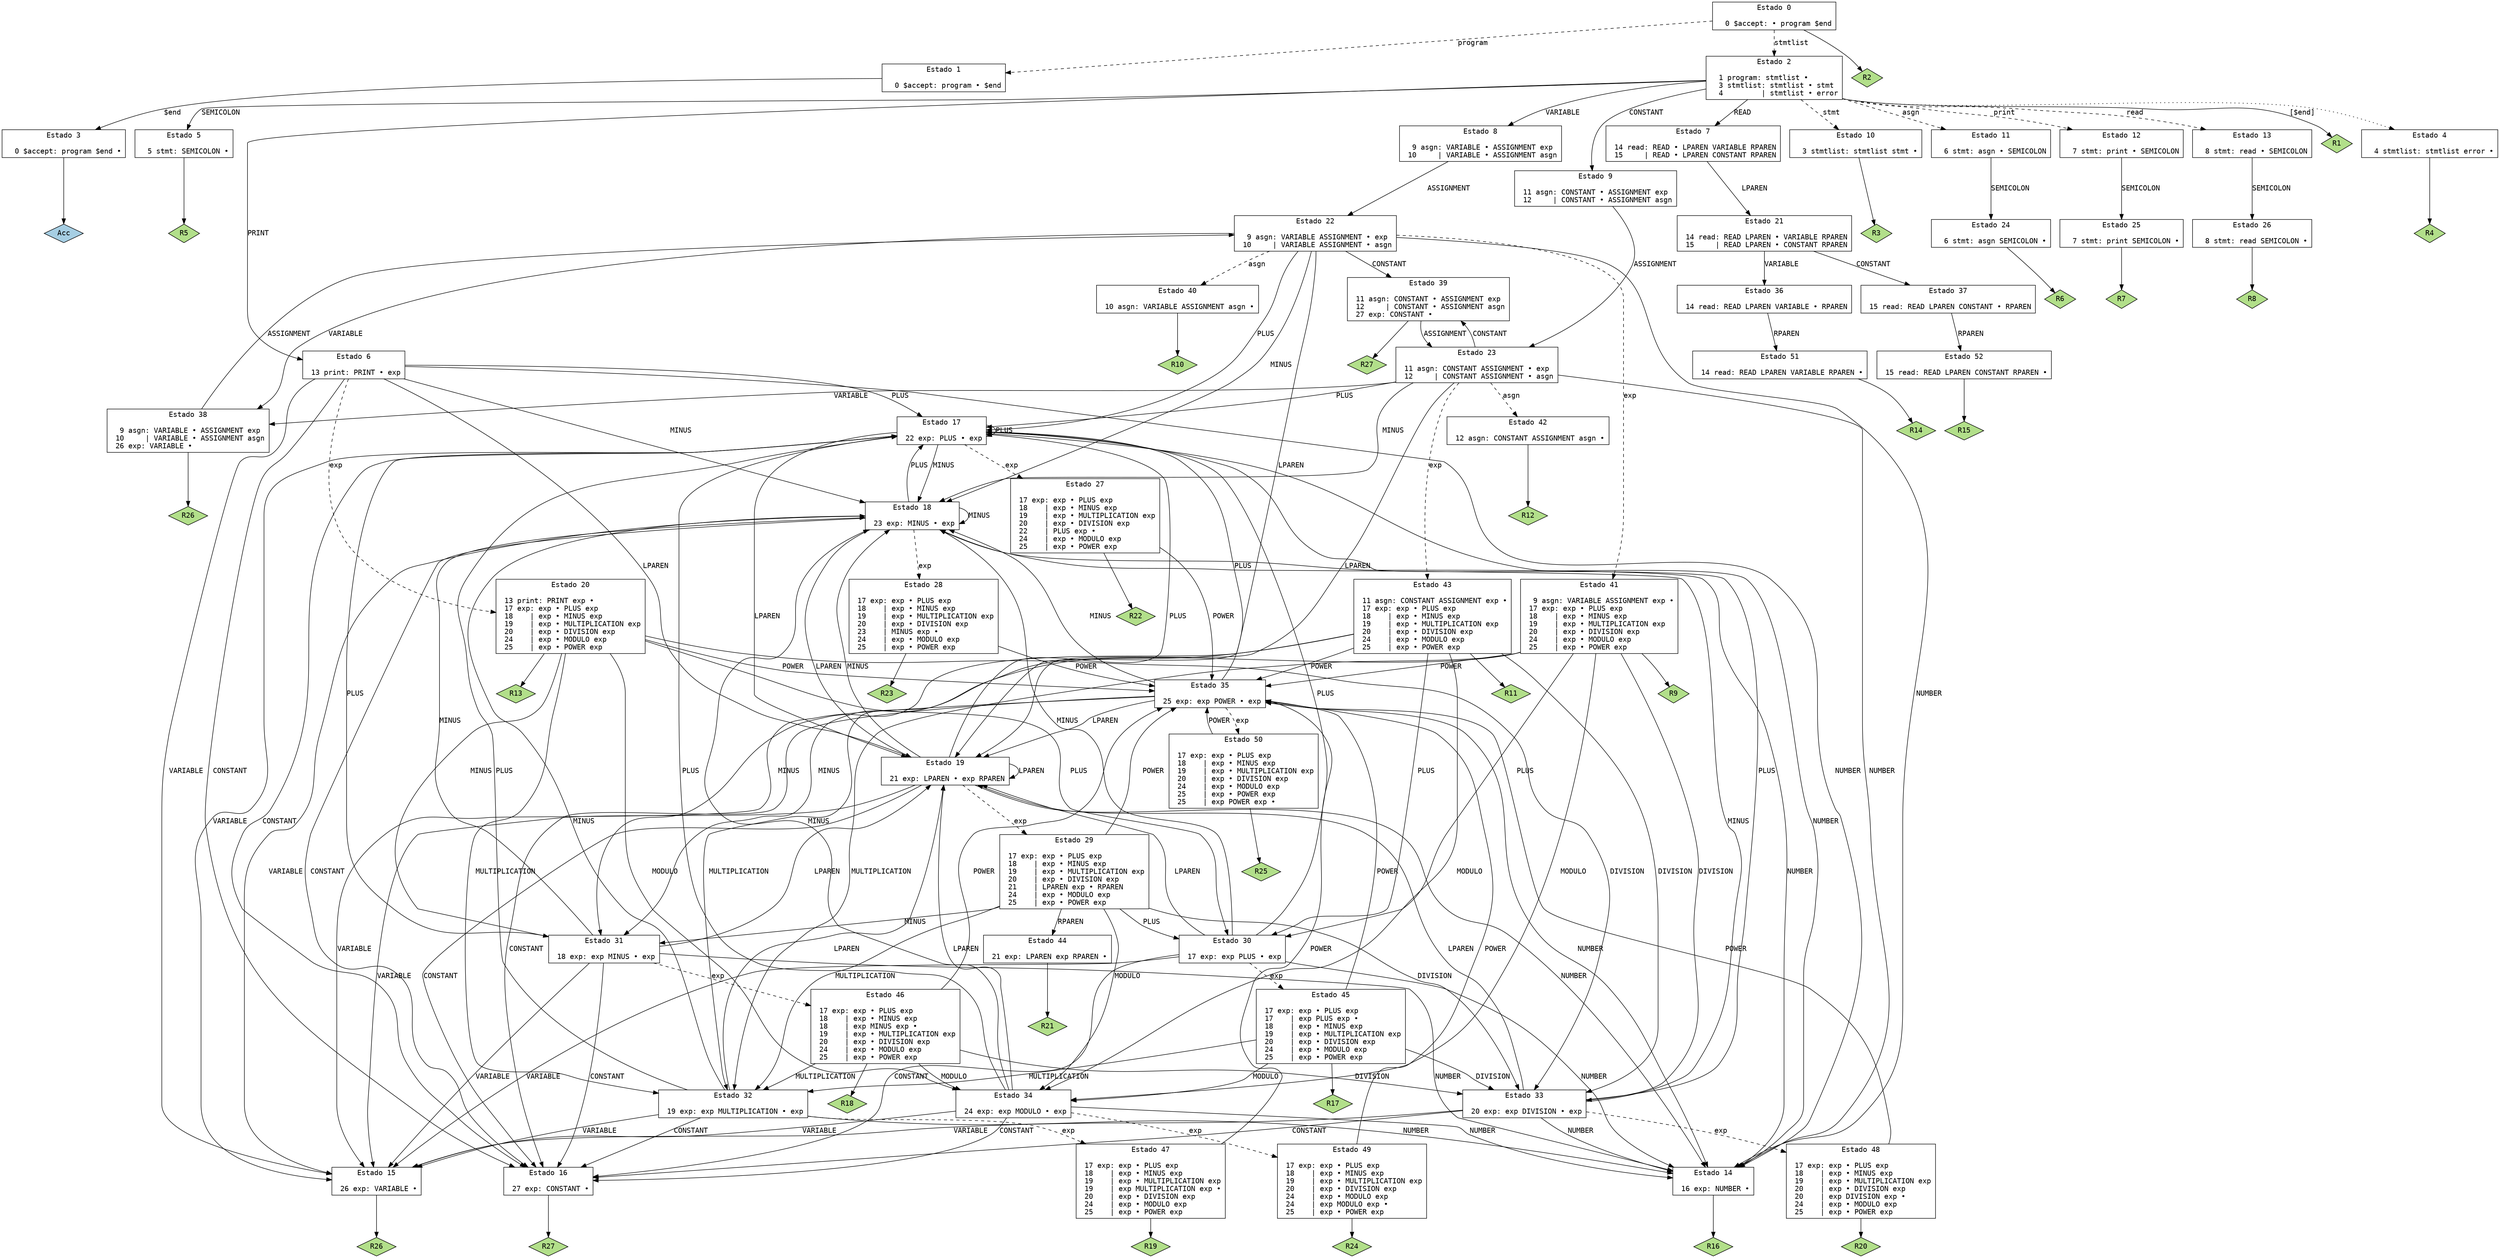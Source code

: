 // Generado por GNU Bison 3.8.2.
// Informe de errores a <bug-bison@gnu.org>.
// Página web: <https://www.gnu.org/software/bison/>.

digraph "interpreter.y"
{
  node [fontname = courier, shape = box, colorscheme = paired6]
  edge [fontname = courier]

  0 [label="Estado 0\n\l  0 $accept: • program $end\l"]
  0 -> 1 [style=dashed label="program"]
  0 -> 2 [style=dashed label="stmtlist"]
  0 -> "0R2" [style=solid]
 "0R2" [label="R2", fillcolor=3, shape=diamond, style=filled]
  1 [label="Estado 1\n\l  0 $accept: program • $end\l"]
  1 -> 3 [style=solid label="$end"]
  2 [label="Estado 2\n\l  1 program: stmtlist •\l  3 stmtlist: stmtlist • stmt\l  4         | stmtlist • error\l"]
  2 -> 4 [style=dotted]
  2 -> 5 [style=solid label="SEMICOLON"]
  2 -> 6 [style=solid label="PRINT"]
  2 -> 7 [style=solid label="READ"]
  2 -> 8 [style=solid label="VARIABLE"]
  2 -> 9 [style=solid label="CONSTANT"]
  2 -> 10 [style=dashed label="stmt"]
  2 -> 11 [style=dashed label="asgn"]
  2 -> 12 [style=dashed label="print"]
  2 -> 13 [style=dashed label="read"]
  2 -> "2R1" [label="[$end]", style=solid]
 "2R1" [label="R1", fillcolor=3, shape=diamond, style=filled]
  3 [label="Estado 3\n\l  0 $accept: program $end •\l"]
  3 -> "3R0" [style=solid]
 "3R0" [label="Acc", fillcolor=1, shape=diamond, style=filled]
  4 [label="Estado 4\n\l  4 stmtlist: stmtlist error •\l"]
  4 -> "4R4" [style=solid]
 "4R4" [label="R4", fillcolor=3, shape=diamond, style=filled]
  5 [label="Estado 5\n\l  5 stmt: SEMICOLON •\l"]
  5 -> "5R5" [style=solid]
 "5R5" [label="R5", fillcolor=3, shape=diamond, style=filled]
  6 [label="Estado 6\n\l 13 print: PRINT • exp\l"]
  6 -> 14 [style=solid label="NUMBER"]
  6 -> 15 [style=solid label="VARIABLE"]
  6 -> 16 [style=solid label="CONSTANT"]
  6 -> 17 [style=solid label="PLUS"]
  6 -> 18 [style=solid label="MINUS"]
  6 -> 19 [style=solid label="LPAREN"]
  6 -> 20 [style=dashed label="exp"]
  7 [label="Estado 7\n\l 14 read: READ • LPAREN VARIABLE RPAREN\l 15     | READ • LPAREN CONSTANT RPAREN\l"]
  7 -> 21 [style=solid label="LPAREN"]
  8 [label="Estado 8\n\l  9 asgn: VARIABLE • ASSIGNMENT exp\l 10     | VARIABLE • ASSIGNMENT asgn\l"]
  8 -> 22 [style=solid label="ASSIGNMENT"]
  9 [label="Estado 9\n\l 11 asgn: CONSTANT • ASSIGNMENT exp\l 12     | CONSTANT • ASSIGNMENT asgn\l"]
  9 -> 23 [style=solid label="ASSIGNMENT"]
  10 [label="Estado 10\n\l  3 stmtlist: stmtlist stmt •\l"]
  10 -> "10R3" [style=solid]
 "10R3" [label="R3", fillcolor=3, shape=diamond, style=filled]
  11 [label="Estado 11\n\l  6 stmt: asgn • SEMICOLON\l"]
  11 -> 24 [style=solid label="SEMICOLON"]
  12 [label="Estado 12\n\l  7 stmt: print • SEMICOLON\l"]
  12 -> 25 [style=solid label="SEMICOLON"]
  13 [label="Estado 13\n\l  8 stmt: read • SEMICOLON\l"]
  13 -> 26 [style=solid label="SEMICOLON"]
  14 [label="Estado 14\n\l 16 exp: NUMBER •\l"]
  14 -> "14R16" [style=solid]
 "14R16" [label="R16", fillcolor=3, shape=diamond, style=filled]
  15 [label="Estado 15\n\l 26 exp: VARIABLE •\l"]
  15 -> "15R26" [style=solid]
 "15R26" [label="R26", fillcolor=3, shape=diamond, style=filled]
  16 [label="Estado 16\n\l 27 exp: CONSTANT •\l"]
  16 -> "16R27" [style=solid]
 "16R27" [label="R27", fillcolor=3, shape=diamond, style=filled]
  17 [label="Estado 17\n\l 22 exp: PLUS • exp\l"]
  17 -> 14 [style=solid label="NUMBER"]
  17 -> 15 [style=solid label="VARIABLE"]
  17 -> 16 [style=solid label="CONSTANT"]
  17 -> 17 [style=solid label="PLUS"]
  17 -> 18 [style=solid label="MINUS"]
  17 -> 19 [style=solid label="LPAREN"]
  17 -> 27 [style=dashed label="exp"]
  18 [label="Estado 18\n\l 23 exp: MINUS • exp\l"]
  18 -> 14 [style=solid label="NUMBER"]
  18 -> 15 [style=solid label="VARIABLE"]
  18 -> 16 [style=solid label="CONSTANT"]
  18 -> 17 [style=solid label="PLUS"]
  18 -> 18 [style=solid label="MINUS"]
  18 -> 19 [style=solid label="LPAREN"]
  18 -> 28 [style=dashed label="exp"]
  19 [label="Estado 19\n\l 21 exp: LPAREN • exp RPAREN\l"]
  19 -> 14 [style=solid label="NUMBER"]
  19 -> 15 [style=solid label="VARIABLE"]
  19 -> 16 [style=solid label="CONSTANT"]
  19 -> 17 [style=solid label="PLUS"]
  19 -> 18 [style=solid label="MINUS"]
  19 -> 19 [style=solid label="LPAREN"]
  19 -> 29 [style=dashed label="exp"]
  20 [label="Estado 20\n\l 13 print: PRINT exp •\l 17 exp: exp • PLUS exp\l 18    | exp • MINUS exp\l 19    | exp • MULTIPLICATION exp\l 20    | exp • DIVISION exp\l 24    | exp • MODULO exp\l 25    | exp • POWER exp\l"]
  20 -> 30 [style=solid label="PLUS"]
  20 -> 31 [style=solid label="MINUS"]
  20 -> 32 [style=solid label="MULTIPLICATION"]
  20 -> 33 [style=solid label="DIVISION"]
  20 -> 34 [style=solid label="MODULO"]
  20 -> 35 [style=solid label="POWER"]
  20 -> "20R13" [style=solid]
 "20R13" [label="R13", fillcolor=3, shape=diamond, style=filled]
  21 [label="Estado 21\n\l 14 read: READ LPAREN • VARIABLE RPAREN\l 15     | READ LPAREN • CONSTANT RPAREN\l"]
  21 -> 36 [style=solid label="VARIABLE"]
  21 -> 37 [style=solid label="CONSTANT"]
  22 [label="Estado 22\n\l  9 asgn: VARIABLE ASSIGNMENT • exp\l 10     | VARIABLE ASSIGNMENT • asgn\l"]
  22 -> 14 [style=solid label="NUMBER"]
  22 -> 38 [style=solid label="VARIABLE"]
  22 -> 39 [style=solid label="CONSTANT"]
  22 -> 17 [style=solid label="PLUS"]
  22 -> 18 [style=solid label="MINUS"]
  22 -> 19 [style=solid label="LPAREN"]
  22 -> 40 [style=dashed label="asgn"]
  22 -> 41 [style=dashed label="exp"]
  23 [label="Estado 23\n\l 11 asgn: CONSTANT ASSIGNMENT • exp\l 12     | CONSTANT ASSIGNMENT • asgn\l"]
  23 -> 14 [style=solid label="NUMBER"]
  23 -> 38 [style=solid label="VARIABLE"]
  23 -> 39 [style=solid label="CONSTANT"]
  23 -> 17 [style=solid label="PLUS"]
  23 -> 18 [style=solid label="MINUS"]
  23 -> 19 [style=solid label="LPAREN"]
  23 -> 42 [style=dashed label="asgn"]
  23 -> 43 [style=dashed label="exp"]
  24 [label="Estado 24\n\l  6 stmt: asgn SEMICOLON •\l"]
  24 -> "24R6" [style=solid]
 "24R6" [label="R6", fillcolor=3, shape=diamond, style=filled]
  25 [label="Estado 25\n\l  7 stmt: print SEMICOLON •\l"]
  25 -> "25R7" [style=solid]
 "25R7" [label="R7", fillcolor=3, shape=diamond, style=filled]
  26 [label="Estado 26\n\l  8 stmt: read SEMICOLON •\l"]
  26 -> "26R8" [style=solid]
 "26R8" [label="R8", fillcolor=3, shape=diamond, style=filled]
  27 [label="Estado 27\n\l 17 exp: exp • PLUS exp\l 18    | exp • MINUS exp\l 19    | exp • MULTIPLICATION exp\l 20    | exp • DIVISION exp\l 22    | PLUS exp •\l 24    | exp • MODULO exp\l 25    | exp • POWER exp\l"]
  27 -> 35 [style=solid label="POWER"]
  27 -> "27R22" [style=solid]
 "27R22" [label="R22", fillcolor=3, shape=diamond, style=filled]
  28 [label="Estado 28\n\l 17 exp: exp • PLUS exp\l 18    | exp • MINUS exp\l 19    | exp • MULTIPLICATION exp\l 20    | exp • DIVISION exp\l 23    | MINUS exp •\l 24    | exp • MODULO exp\l 25    | exp • POWER exp\l"]
  28 -> 35 [style=solid label="POWER"]
  28 -> "28R23" [style=solid]
 "28R23" [label="R23", fillcolor=3, shape=diamond, style=filled]
  29 [label="Estado 29\n\l 17 exp: exp • PLUS exp\l 18    | exp • MINUS exp\l 19    | exp • MULTIPLICATION exp\l 20    | exp • DIVISION exp\l 21    | LPAREN exp • RPAREN\l 24    | exp • MODULO exp\l 25    | exp • POWER exp\l"]
  29 -> 30 [style=solid label="PLUS"]
  29 -> 31 [style=solid label="MINUS"]
  29 -> 32 [style=solid label="MULTIPLICATION"]
  29 -> 33 [style=solid label="DIVISION"]
  29 -> 34 [style=solid label="MODULO"]
  29 -> 44 [style=solid label="RPAREN"]
  29 -> 35 [style=solid label="POWER"]
  30 [label="Estado 30\n\l 17 exp: exp PLUS • exp\l"]
  30 -> 14 [style=solid label="NUMBER"]
  30 -> 15 [style=solid label="VARIABLE"]
  30 -> 16 [style=solid label="CONSTANT"]
  30 -> 17 [style=solid label="PLUS"]
  30 -> 18 [style=solid label="MINUS"]
  30 -> 19 [style=solid label="LPAREN"]
  30 -> 45 [style=dashed label="exp"]
  31 [label="Estado 31\n\l 18 exp: exp MINUS • exp\l"]
  31 -> 14 [style=solid label="NUMBER"]
  31 -> 15 [style=solid label="VARIABLE"]
  31 -> 16 [style=solid label="CONSTANT"]
  31 -> 17 [style=solid label="PLUS"]
  31 -> 18 [style=solid label="MINUS"]
  31 -> 19 [style=solid label="LPAREN"]
  31 -> 46 [style=dashed label="exp"]
  32 [label="Estado 32\n\l 19 exp: exp MULTIPLICATION • exp\l"]
  32 -> 14 [style=solid label="NUMBER"]
  32 -> 15 [style=solid label="VARIABLE"]
  32 -> 16 [style=solid label="CONSTANT"]
  32 -> 17 [style=solid label="PLUS"]
  32 -> 18 [style=solid label="MINUS"]
  32 -> 19 [style=solid label="LPAREN"]
  32 -> 47 [style=dashed label="exp"]
  33 [label="Estado 33\n\l 20 exp: exp DIVISION • exp\l"]
  33 -> 14 [style=solid label="NUMBER"]
  33 -> 15 [style=solid label="VARIABLE"]
  33 -> 16 [style=solid label="CONSTANT"]
  33 -> 17 [style=solid label="PLUS"]
  33 -> 18 [style=solid label="MINUS"]
  33 -> 19 [style=solid label="LPAREN"]
  33 -> 48 [style=dashed label="exp"]
  34 [label="Estado 34\n\l 24 exp: exp MODULO • exp\l"]
  34 -> 14 [style=solid label="NUMBER"]
  34 -> 15 [style=solid label="VARIABLE"]
  34 -> 16 [style=solid label="CONSTANT"]
  34 -> 17 [style=solid label="PLUS"]
  34 -> 18 [style=solid label="MINUS"]
  34 -> 19 [style=solid label="LPAREN"]
  34 -> 49 [style=dashed label="exp"]
  35 [label="Estado 35\n\l 25 exp: exp POWER • exp\l"]
  35 -> 14 [style=solid label="NUMBER"]
  35 -> 15 [style=solid label="VARIABLE"]
  35 -> 16 [style=solid label="CONSTANT"]
  35 -> 17 [style=solid label="PLUS"]
  35 -> 18 [style=solid label="MINUS"]
  35 -> 19 [style=solid label="LPAREN"]
  35 -> 50 [style=dashed label="exp"]
  36 [label="Estado 36\n\l 14 read: READ LPAREN VARIABLE • RPAREN\l"]
  36 -> 51 [style=solid label="RPAREN"]
  37 [label="Estado 37\n\l 15 read: READ LPAREN CONSTANT • RPAREN\l"]
  37 -> 52 [style=solid label="RPAREN"]
  38 [label="Estado 38\n\l  9 asgn: VARIABLE • ASSIGNMENT exp\l 10     | VARIABLE • ASSIGNMENT asgn\l 26 exp: VARIABLE •\l"]
  38 -> 22 [style=solid label="ASSIGNMENT"]
  38 -> "38R26" [style=solid]
 "38R26" [label="R26", fillcolor=3, shape=diamond, style=filled]
  39 [label="Estado 39\n\l 11 asgn: CONSTANT • ASSIGNMENT exp\l 12     | CONSTANT • ASSIGNMENT asgn\l 27 exp: CONSTANT •\l"]
  39 -> 23 [style=solid label="ASSIGNMENT"]
  39 -> "39R27" [style=solid]
 "39R27" [label="R27", fillcolor=3, shape=diamond, style=filled]
  40 [label="Estado 40\n\l 10 asgn: VARIABLE ASSIGNMENT asgn •\l"]
  40 -> "40R10" [style=solid]
 "40R10" [label="R10", fillcolor=3, shape=diamond, style=filled]
  41 [label="Estado 41\n\l  9 asgn: VARIABLE ASSIGNMENT exp •\l 17 exp: exp • PLUS exp\l 18    | exp • MINUS exp\l 19    | exp • MULTIPLICATION exp\l 20    | exp • DIVISION exp\l 24    | exp • MODULO exp\l 25    | exp • POWER exp\l"]
  41 -> 30 [style=solid label="PLUS"]
  41 -> 31 [style=solid label="MINUS"]
  41 -> 32 [style=solid label="MULTIPLICATION"]
  41 -> 33 [style=solid label="DIVISION"]
  41 -> 34 [style=solid label="MODULO"]
  41 -> 35 [style=solid label="POWER"]
  41 -> "41R9" [style=solid]
 "41R9" [label="R9", fillcolor=3, shape=diamond, style=filled]
  42 [label="Estado 42\n\l 12 asgn: CONSTANT ASSIGNMENT asgn •\l"]
  42 -> "42R12" [style=solid]
 "42R12" [label="R12", fillcolor=3, shape=diamond, style=filled]
  43 [label="Estado 43\n\l 11 asgn: CONSTANT ASSIGNMENT exp •\l 17 exp: exp • PLUS exp\l 18    | exp • MINUS exp\l 19    | exp • MULTIPLICATION exp\l 20    | exp • DIVISION exp\l 24    | exp • MODULO exp\l 25    | exp • POWER exp\l"]
  43 -> 30 [style=solid label="PLUS"]
  43 -> 31 [style=solid label="MINUS"]
  43 -> 32 [style=solid label="MULTIPLICATION"]
  43 -> 33 [style=solid label="DIVISION"]
  43 -> 34 [style=solid label="MODULO"]
  43 -> 35 [style=solid label="POWER"]
  43 -> "43R11" [style=solid]
 "43R11" [label="R11", fillcolor=3, shape=diamond, style=filled]
  44 [label="Estado 44\n\l 21 exp: LPAREN exp RPAREN •\l"]
  44 -> "44R21" [style=solid]
 "44R21" [label="R21", fillcolor=3, shape=diamond, style=filled]
  45 [label="Estado 45\n\l 17 exp: exp • PLUS exp\l 17    | exp PLUS exp •\l 18    | exp • MINUS exp\l 19    | exp • MULTIPLICATION exp\l 20    | exp • DIVISION exp\l 24    | exp • MODULO exp\l 25    | exp • POWER exp\l"]
  45 -> 32 [style=solid label="MULTIPLICATION"]
  45 -> 33 [style=solid label="DIVISION"]
  45 -> 34 [style=solid label="MODULO"]
  45 -> 35 [style=solid label="POWER"]
  45 -> "45R17" [style=solid]
 "45R17" [label="R17", fillcolor=3, shape=diamond, style=filled]
  46 [label="Estado 46\n\l 17 exp: exp • PLUS exp\l 18    | exp • MINUS exp\l 18    | exp MINUS exp •\l 19    | exp • MULTIPLICATION exp\l 20    | exp • DIVISION exp\l 24    | exp • MODULO exp\l 25    | exp • POWER exp\l"]
  46 -> 32 [style=solid label="MULTIPLICATION"]
  46 -> 33 [style=solid label="DIVISION"]
  46 -> 34 [style=solid label="MODULO"]
  46 -> 35 [style=solid label="POWER"]
  46 -> "46R18" [style=solid]
 "46R18" [label="R18", fillcolor=3, shape=diamond, style=filled]
  47 [label="Estado 47\n\l 17 exp: exp • PLUS exp\l 18    | exp • MINUS exp\l 19    | exp • MULTIPLICATION exp\l 19    | exp MULTIPLICATION exp •\l 20    | exp • DIVISION exp\l 24    | exp • MODULO exp\l 25    | exp • POWER exp\l"]
  47 -> 35 [style=solid label="POWER"]
  47 -> "47R19" [style=solid]
 "47R19" [label="R19", fillcolor=3, shape=diamond, style=filled]
  48 [label="Estado 48\n\l 17 exp: exp • PLUS exp\l 18    | exp • MINUS exp\l 19    | exp • MULTIPLICATION exp\l 20    | exp • DIVISION exp\l 20    | exp DIVISION exp •\l 24    | exp • MODULO exp\l 25    | exp • POWER exp\l"]
  48 -> 35 [style=solid label="POWER"]
  48 -> "48R20" [style=solid]
 "48R20" [label="R20", fillcolor=3, shape=diamond, style=filled]
  49 [label="Estado 49\n\l 17 exp: exp • PLUS exp\l 18    | exp • MINUS exp\l 19    | exp • MULTIPLICATION exp\l 20    | exp • DIVISION exp\l 24    | exp • MODULO exp\l 24    | exp MODULO exp •\l 25    | exp • POWER exp\l"]
  49 -> 35 [style=solid label="POWER"]
  49 -> "49R24" [style=solid]
 "49R24" [label="R24", fillcolor=3, shape=diamond, style=filled]
  50 [label="Estado 50\n\l 17 exp: exp • PLUS exp\l 18    | exp • MINUS exp\l 19    | exp • MULTIPLICATION exp\l 20    | exp • DIVISION exp\l 24    | exp • MODULO exp\l 25    | exp • POWER exp\l 25    | exp POWER exp •\l"]
  50 -> 35 [style=solid label="POWER"]
  50 -> "50R25" [style=solid]
 "50R25" [label="R25", fillcolor=3, shape=diamond, style=filled]
  51 [label="Estado 51\n\l 14 read: READ LPAREN VARIABLE RPAREN •\l"]
  51 -> "51R14" [style=solid]
 "51R14" [label="R14", fillcolor=3, shape=diamond, style=filled]
  52 [label="Estado 52\n\l 15 read: READ LPAREN CONSTANT RPAREN •\l"]
  52 -> "52R15" [style=solid]
 "52R15" [label="R15", fillcolor=3, shape=diamond, style=filled]
}
